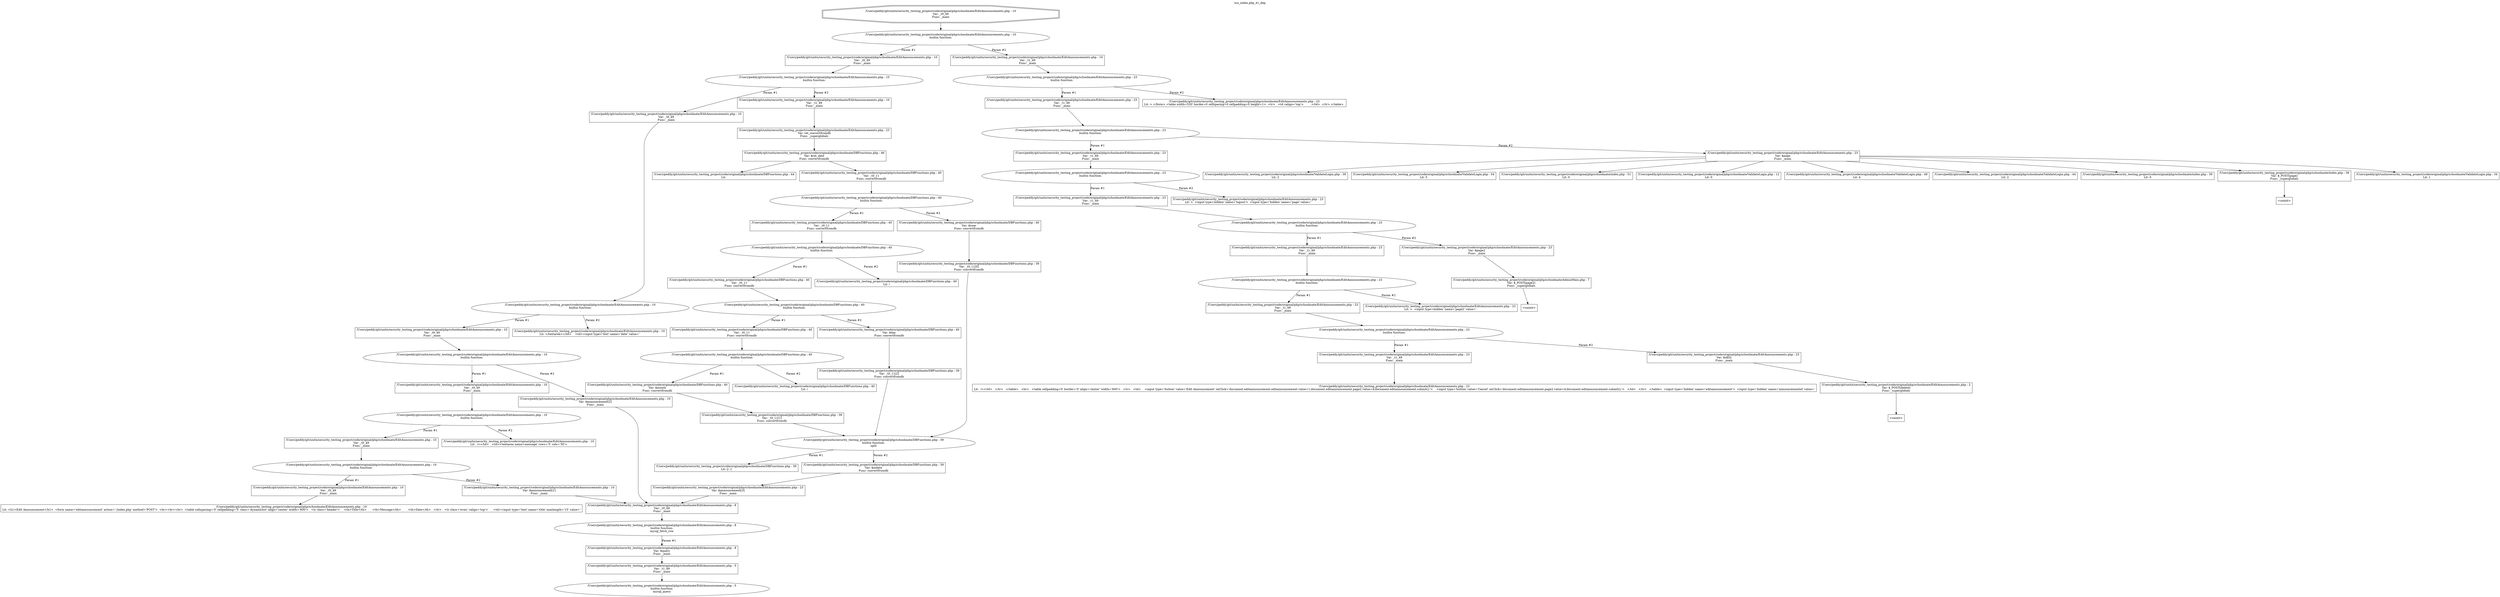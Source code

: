 digraph cfg {
  label="xss_index.php_41_dep";
  labelloc=t;
  n1 [shape=doubleoctagon, label="/Users/peddy/git/unitn/security_testing_project/code/original/php/schoolmate/EditAnnouncements.php : 10\nVar: _t0_49\nFunc: _main\n"];
  n2 [shape=ellipse, label="/Users/peddy/git/unitn/security_testing_project/code/original/php/schoolmate/EditAnnouncements.php : 10\nbuiltin function:\n.\n"];
  n3 [shape=box, label="/Users/peddy/git/unitn/security_testing_project/code/original/php/schoolmate/EditAnnouncements.php : 10\nVar: _t0_49\nFunc: _main\n"];
  n4 [shape=ellipse, label="/Users/peddy/git/unitn/security_testing_project/code/original/php/schoolmate/EditAnnouncements.php : 10\nbuiltin function:\n.\n"];
  n5 [shape=box, label="/Users/peddy/git/unitn/security_testing_project/code/original/php/schoolmate/EditAnnouncements.php : 10\nVar: _t0_49\nFunc: _main\n"];
  n6 [shape=ellipse, label="/Users/peddy/git/unitn/security_testing_project/code/original/php/schoolmate/EditAnnouncements.php : 10\nbuiltin function:\n.\n"];
  n7 [shape=box, label="/Users/peddy/git/unitn/security_testing_project/code/original/php/schoolmate/EditAnnouncements.php : 10\nVar: _t0_49\nFunc: _main\n"];
  n8 [shape=ellipse, label="/Users/peddy/git/unitn/security_testing_project/code/original/php/schoolmate/EditAnnouncements.php : 10\nbuiltin function:\n.\n"];
  n9 [shape=box, label="/Users/peddy/git/unitn/security_testing_project/code/original/php/schoolmate/EditAnnouncements.php : 10\nVar: _t0_49\nFunc: _main\n"];
  n10 [shape=ellipse, label="/Users/peddy/git/unitn/security_testing_project/code/original/php/schoolmate/EditAnnouncements.php : 10\nbuiltin function:\n.\n"];
  n11 [shape=box, label="/Users/peddy/git/unitn/security_testing_project/code/original/php/schoolmate/EditAnnouncements.php : 10\nVar: _t0_49\nFunc: _main\n"];
  n12 [shape=ellipse, label="/Users/peddy/git/unitn/security_testing_project/code/original/php/schoolmate/EditAnnouncements.php : 10\nbuiltin function:\n.\n"];
  n13 [shape=box, label="/Users/peddy/git/unitn/security_testing_project/code/original/php/schoolmate/EditAnnouncements.php : 10\nVar: _t0_49\nFunc: _main\n"];
  n14 [shape=box, label="/Users/peddy/git/unitn/security_testing_project/code/original/php/schoolmate/EditAnnouncements.php : 10\nLit: <h1>Edit Announcement</h1>  <form name='editannouncement' action='./index.php' method='POST'>  <br><br><br>  <table cellspacing='0' cellpadding='5' class='dynamiclist' align='center' width='600'>   <tr class='header'>	<th>Title</th>	<th>Message</th>	<th>Date</th>   </tr>   <tr class='even' valign='top'>	<td><input type='text' name='title' maxlength='15' value='\n"];
  n15 [shape=box, label="/Users/peddy/git/unitn/security_testing_project/code/original/php/schoolmate/EditAnnouncements.php : 10\nVar: $announcement[1]\nFunc: _main\n"];
  n16 [shape=box, label="/Users/peddy/git/unitn/security_testing_project/code/original/php/schoolmate/EditAnnouncements.php : 8\nVar: _t0_49\nFunc: _main\n"];
  n17 [shape=ellipse, label="/Users/peddy/git/unitn/security_testing_project/code/original/php/schoolmate/EditAnnouncements.php : 8\nbuiltin function:\nmysql_fetch_row\n"];
  n18 [shape=box, label="/Users/peddy/git/unitn/security_testing_project/code/original/php/schoolmate/EditAnnouncements.php : 8\nVar: $query\nFunc: _main\n"];
  n19 [shape=box, label="/Users/peddy/git/unitn/security_testing_project/code/original/php/schoolmate/EditAnnouncements.php : 5\nVar: _t1_49\nFunc: _main\n"];
  n20 [shape=ellipse, label="/Users/peddy/git/unitn/security_testing_project/code/original/php/schoolmate/EditAnnouncements.php : 5\nbuiltin function:\nmysql_query\n"];
  n21 [shape=box, label="/Users/peddy/git/unitn/security_testing_project/code/original/php/schoolmate/EditAnnouncements.php : 10\nLit:  /></td>	<td><textarea name=message' rows='5' cols='30'>\n"];
  n22 [shape=box, label="/Users/peddy/git/unitn/security_testing_project/code/original/php/schoolmate/EditAnnouncements.php : 10\nVar: $announcement[2]\nFunc: _main\n"];
  n23 [shape=box, label="/Users/peddy/git/unitn/security_testing_project/code/original/php/schoolmate/EditAnnouncements.php : 10\nLit: </textarea></td>	<td><input type='text' name='date' value='\n"];
  n24 [shape=box, label="/Users/peddy/git/unitn/security_testing_project/code/original/php/schoolmate/EditAnnouncements.php : 10\nVar: _t1_49\nFunc: _main\n"];
  n25 [shape=box, label="/Users/peddy/git/unitn/security_testing_project/code/original/php/schoolmate/EditAnnouncements.php : 23\nVar: ret_convertfromdb\nFunc: _superglobals\n"];
  n26 [shape=box, label="/Users/peddy/git/unitn/security_testing_project/code/original/php/schoolmate/DBFunctions.php : 46\nVar: $ret_date\nFunc: convertfromdb\n"];
  n27 [shape=box, label="/Users/peddy/git/unitn/security_testing_project/code/original/php/schoolmate/DBFunctions.php : 44\nLit: \n"];
  n28 [shape=box, label="/Users/peddy/git/unitn/security_testing_project/code/original/php/schoolmate/DBFunctions.php : 40\nVar: _t0_11\nFunc: convertfromdb\n"];
  n29 [shape=ellipse, label="/Users/peddy/git/unitn/security_testing_project/code/original/php/schoolmate/DBFunctions.php : 40\nbuiltin function:\n.\n"];
  n30 [shape=box, label="/Users/peddy/git/unitn/security_testing_project/code/original/php/schoolmate/DBFunctions.php : 40\nVar: _t0_11\nFunc: convertfromdb\n"];
  n31 [shape=ellipse, label="/Users/peddy/git/unitn/security_testing_project/code/original/php/schoolmate/DBFunctions.php : 40\nbuiltin function:\n.\n"];
  n32 [shape=box, label="/Users/peddy/git/unitn/security_testing_project/code/original/php/schoolmate/DBFunctions.php : 40\nVar: _t0_11\nFunc: convertfromdb\n"];
  n33 [shape=ellipse, label="/Users/peddy/git/unitn/security_testing_project/code/original/php/schoolmate/DBFunctions.php : 40\nbuiltin function:\n.\n"];
  n34 [shape=box, label="/Users/peddy/git/unitn/security_testing_project/code/original/php/schoolmate/DBFunctions.php : 40\nVar: _t0_11\nFunc: convertfromdb\n"];
  n35 [shape=ellipse, label="/Users/peddy/git/unitn/security_testing_project/code/original/php/schoolmate/DBFunctions.php : 40\nbuiltin function:\n.\n"];
  n36 [shape=box, label="/Users/peddy/git/unitn/security_testing_project/code/original/php/schoolmate/DBFunctions.php : 40\nVar: $month\nFunc: convertfromdb\n"];
  n37 [shape=box, label="/Users/peddy/git/unitn/security_testing_project/code/original/php/schoolmate/DBFunctions.php : 39\nVar: _t0_11[1]\nFunc: convertfromdb\n"];
  n38 [shape=ellipse, label="/Users/peddy/git/unitn/security_testing_project/code/original/php/schoolmate/DBFunctions.php : 39\nbuiltin function:\nsplit\n"];
  n39 [shape=box, label="/Users/peddy/git/unitn/security_testing_project/code/original/php/schoolmate/DBFunctions.php : 39\nLit: [/.-]\n"];
  n40 [shape=box, label="/Users/peddy/git/unitn/security_testing_project/code/original/php/schoolmate/DBFunctions.php : 39\nVar: $indate\nFunc: convertfromdb\n"];
  n41 [shape=box, label="/Users/peddy/git/unitn/security_testing_project/code/original/php/schoolmate/EditAnnouncements.php : 23\nVar: $announcement[3]\nFunc: _main\n"];
  n42 [shape=box, label="/Users/peddy/git/unitn/security_testing_project/code/original/php/schoolmate/DBFunctions.php : 40\nLit: /\n"];
  n43 [shape=box, label="/Users/peddy/git/unitn/security_testing_project/code/original/php/schoolmate/DBFunctions.php : 40\nVar: $day\nFunc: convertfromdb\n"];
  n44 [shape=box, label="/Users/peddy/git/unitn/security_testing_project/code/original/php/schoolmate/DBFunctions.php : 39\nVar: _t0_11[2]\nFunc: convertfromdb\n"];
  n45 [shape=box, label="/Users/peddy/git/unitn/security_testing_project/code/original/php/schoolmate/DBFunctions.php : 40\nLit: /\n"];
  n46 [shape=box, label="/Users/peddy/git/unitn/security_testing_project/code/original/php/schoolmate/DBFunctions.php : 40\nVar: $year\nFunc: convertfromdb\n"];
  n47 [shape=box, label="/Users/peddy/git/unitn/security_testing_project/code/original/php/schoolmate/DBFunctions.php : 39\nVar: _t0_11[0]\nFunc: convertfromdb\n"];
  n48 [shape=box, label="/Users/peddy/git/unitn/security_testing_project/code/original/php/schoolmate/EditAnnouncements.php : 10\nVar: _t1_49\nFunc: _main\n"];
  n49 [shape=ellipse, label="/Users/peddy/git/unitn/security_testing_project/code/original/php/schoolmate/EditAnnouncements.php : 23\nbuiltin function:\n.\n"];
  n50 [shape=box, label="/Users/peddy/git/unitn/security_testing_project/code/original/php/schoolmate/EditAnnouncements.php : 23\nVar: _t1_49\nFunc: _main\n"];
  n51 [shape=ellipse, label="/Users/peddy/git/unitn/security_testing_project/code/original/php/schoolmate/EditAnnouncements.php : 23\nbuiltin function:\n.\n"];
  n52 [shape=box, label="/Users/peddy/git/unitn/security_testing_project/code/original/php/schoolmate/EditAnnouncements.php : 23\nVar: _t1_49\nFunc: _main\n"];
  n53 [shape=ellipse, label="/Users/peddy/git/unitn/security_testing_project/code/original/php/schoolmate/EditAnnouncements.php : 23\nbuiltin function:\n.\n"];
  n54 [shape=box, label="/Users/peddy/git/unitn/security_testing_project/code/original/php/schoolmate/EditAnnouncements.php : 23\nVar: _t1_49\nFunc: _main\n"];
  n55 [shape=ellipse, label="/Users/peddy/git/unitn/security_testing_project/code/original/php/schoolmate/EditAnnouncements.php : 23\nbuiltin function:\n.\n"];
  n56 [shape=box, label="/Users/peddy/git/unitn/security_testing_project/code/original/php/schoolmate/EditAnnouncements.php : 23\nVar: _t1_49\nFunc: _main\n"];
  n57 [shape=ellipse, label="/Users/peddy/git/unitn/security_testing_project/code/original/php/schoolmate/EditAnnouncements.php : 23\nbuiltin function:\n.\n"];
  n58 [shape=box, label="/Users/peddy/git/unitn/security_testing_project/code/original/php/schoolmate/EditAnnouncements.php : 23\nVar: _t1_49\nFunc: _main\n"];
  n59 [shape=ellipse, label="/Users/peddy/git/unitn/security_testing_project/code/original/php/schoolmate/EditAnnouncements.php : 23\nbuiltin function:\n.\n"];
  n60 [shape=box, label="/Users/peddy/git/unitn/security_testing_project/code/original/php/schoolmate/EditAnnouncements.php : 23\nVar: _t1_49\nFunc: _main\n"];
  n61 [shape=box, label="/Users/peddy/git/unitn/security_testing_project/code/original/php/schoolmate/EditAnnouncements.php : 23\nLit:  /></td>   </tr>   </table>   <br>   <table cellpadding=0' border='0' align='center' width='600'>   <tr>   <td>	<input type='button' value='Edit Announcement' onClick='document.editannouncement.editannouncement.value=1;document.editannouncement.page2.value=4;document.editannouncement.submit();'>	<input type='button' value='Cancel' onClick='document.editannouncement.page2.value=4;document.editannouncement.submit();'>   </td>   </tr>   </table>  <input type='hidden' name='editannouncement'>  <input type='hidden' name='announcementid' value='\n"];
  n62 [shape=box, label="/Users/peddy/git/unitn/security_testing_project/code/original/php/schoolmate/EditAnnouncements.php : 23\nVar: $id[0]\nFunc: _main\n"];
  n63 [shape=box, label="/Users/peddy/git/unitn/security_testing_project/code/original/php/schoolmate/EditAnnouncements.php : 2\nVar: $_POST[delete]\nFunc: _superglobals\n"];
  n64 [shape=box, label="<uninit>"];
  n65 [shape=box, label="/Users/peddy/git/unitn/security_testing_project/code/original/php/schoolmate/EditAnnouncements.php : 23\nLit: >  <input type=hidden' name='page2' value='\n"];
  n66 [shape=box, label="/Users/peddy/git/unitn/security_testing_project/code/original/php/schoolmate/EditAnnouncements.php : 23\nVar: $page2\nFunc: _main\n"];
  n67 [shape=box, label="/Users/peddy/git/unitn/security_testing_project/code/original/php/schoolmate/AdminMain.php : 7\nVar: $_POST[page2]\nFunc: _superglobals\n"];
  n68 [shape=box, label="<uninit>"];
  n69 [shape=box, label="/Users/peddy/git/unitn/security_testing_project/code/original/php/schoolmate/EditAnnouncements.php : 23\nLit: >  <input type=hidden' name='logout'>  <input type='hidden' name='page' value='\n"];
  n70 [shape=box, label="/Users/peddy/git/unitn/security_testing_project/code/original/php/schoolmate/EditAnnouncements.php : 23\nVar: $page\nFunc: _main\n"];
  n71 [shape=box, label="/Users/peddy/git/unitn/security_testing_project/code/original/php/schoolmate/ValidateLogin.php : 39\nLit: 2\n"];
  n72 [shape=box, label="/Users/peddy/git/unitn/security_testing_project/code/original/php/schoolmate/ValidateLogin.php : 54\nLit: 5\n"];
  n73 [shape=box, label="/Users/peddy/git/unitn/security_testing_project/code/original/php/schoolmate/index.php : 51\nLit: 0\n"];
  n74 [shape=box, label="/Users/peddy/git/unitn/security_testing_project/code/original/php/schoolmate/ValidateLogin.php : 12\nLit: 0\n"];
  n75 [shape=box, label="/Users/peddy/git/unitn/security_testing_project/code/original/php/schoolmate/ValidateLogin.php : 49\nLit: 4\n"];
  n76 [shape=box, label="/Users/peddy/git/unitn/security_testing_project/code/original/php/schoolmate/ValidateLogin.php : 44\nLit: 2\n"];
  n77 [shape=box, label="/Users/peddy/git/unitn/security_testing_project/code/original/php/schoolmate/index.php : 39\nLit: 0\n"];
  n78 [shape=box, label="/Users/peddy/git/unitn/security_testing_project/code/original/php/schoolmate/index.php : 36\nVar: $_POST[page]\nFunc: _superglobals\n"];
  n79 [shape=box, label="<uninit>"];
  n80 [shape=box, label="/Users/peddy/git/unitn/security_testing_project/code/original/php/schoolmate/ValidateLogin.php : 34\nLit: 1\n"];
  n81 [shape=box, label="/Users/peddy/git/unitn/security_testing_project/code/original/php/schoolmate/EditAnnouncements.php : 23\nLit: > </form> <table width=520' border=0 cellspacing=0 cellpadding=0 height=1>  <tr>   <td valign='top'>	&nbsp;   </td>  </tr> </table> \n"];
  n1 -> n2;
  n3 -> n4;
  n5 -> n6;
  n7 -> n8;
  n9 -> n10;
  n11 -> n12;
  n13 -> n14;
  n12 -> n13[label="Param #1"];
  n12 -> n15[label="Param #2"];
  n16 -> n17;
  n19 -> n20;
  n18 -> n19;
  n17 -> n18[label="Param #1"];
  n15 -> n16;
  n10 -> n11[label="Param #1"];
  n10 -> n21[label="Param #2"];
  n8 -> n9[label="Param #1"];
  n8 -> n22[label="Param #2"];
  n22 -> n16;
  n6 -> n7[label="Param #1"];
  n6 -> n23[label="Param #2"];
  n4 -> n5[label="Param #1"];
  n4 -> n24[label="Param #2"];
  n26 -> n27;
  n26 -> n28;
  n28 -> n29;
  n30 -> n31;
  n32 -> n33;
  n34 -> n35;
  n37 -> n38;
  n38 -> n39[label="Param #1"];
  n38 -> n40[label="Param #2"];
  n41 -> n16;
  n40 -> n41;
  n36 -> n37;
  n35 -> n36[label="Param #1"];
  n35 -> n42[label="Param #2"];
  n33 -> n34[label="Param #1"];
  n33 -> n43[label="Param #2"];
  n44 -> n38;
  n43 -> n44;
  n31 -> n32[label="Param #1"];
  n31 -> n45[label="Param #2"];
  n29 -> n30[label="Param #1"];
  n29 -> n46[label="Param #2"];
  n47 -> n38;
  n46 -> n47;
  n25 -> n26;
  n24 -> n25;
  n2 -> n3[label="Param #1"];
  n2 -> n48[label="Param #2"];
  n48 -> n49;
  n50 -> n51;
  n52 -> n53;
  n54 -> n55;
  n56 -> n57;
  n58 -> n59;
  n60 -> n61;
  n59 -> n60[label="Param #1"];
  n59 -> n62[label="Param #2"];
  n63 -> n64;
  n62 -> n63;
  n57 -> n58[label="Param #1"];
  n57 -> n65[label="Param #2"];
  n55 -> n56[label="Param #1"];
  n55 -> n66[label="Param #2"];
  n67 -> n68;
  n66 -> n67;
  n53 -> n54[label="Param #1"];
  n53 -> n69[label="Param #2"];
  n51 -> n52[label="Param #1"];
  n51 -> n70[label="Param #2"];
  n70 -> n71;
  n70 -> n72;
  n70 -> n73;
  n70 -> n74;
  n70 -> n75;
  n70 -> n76;
  n70 -> n77;
  n70 -> n78;
  n70 -> n80;
  n78 -> n79;
  n49 -> n50[label="Param #1"];
  n49 -> n81[label="Param #2"];
}
